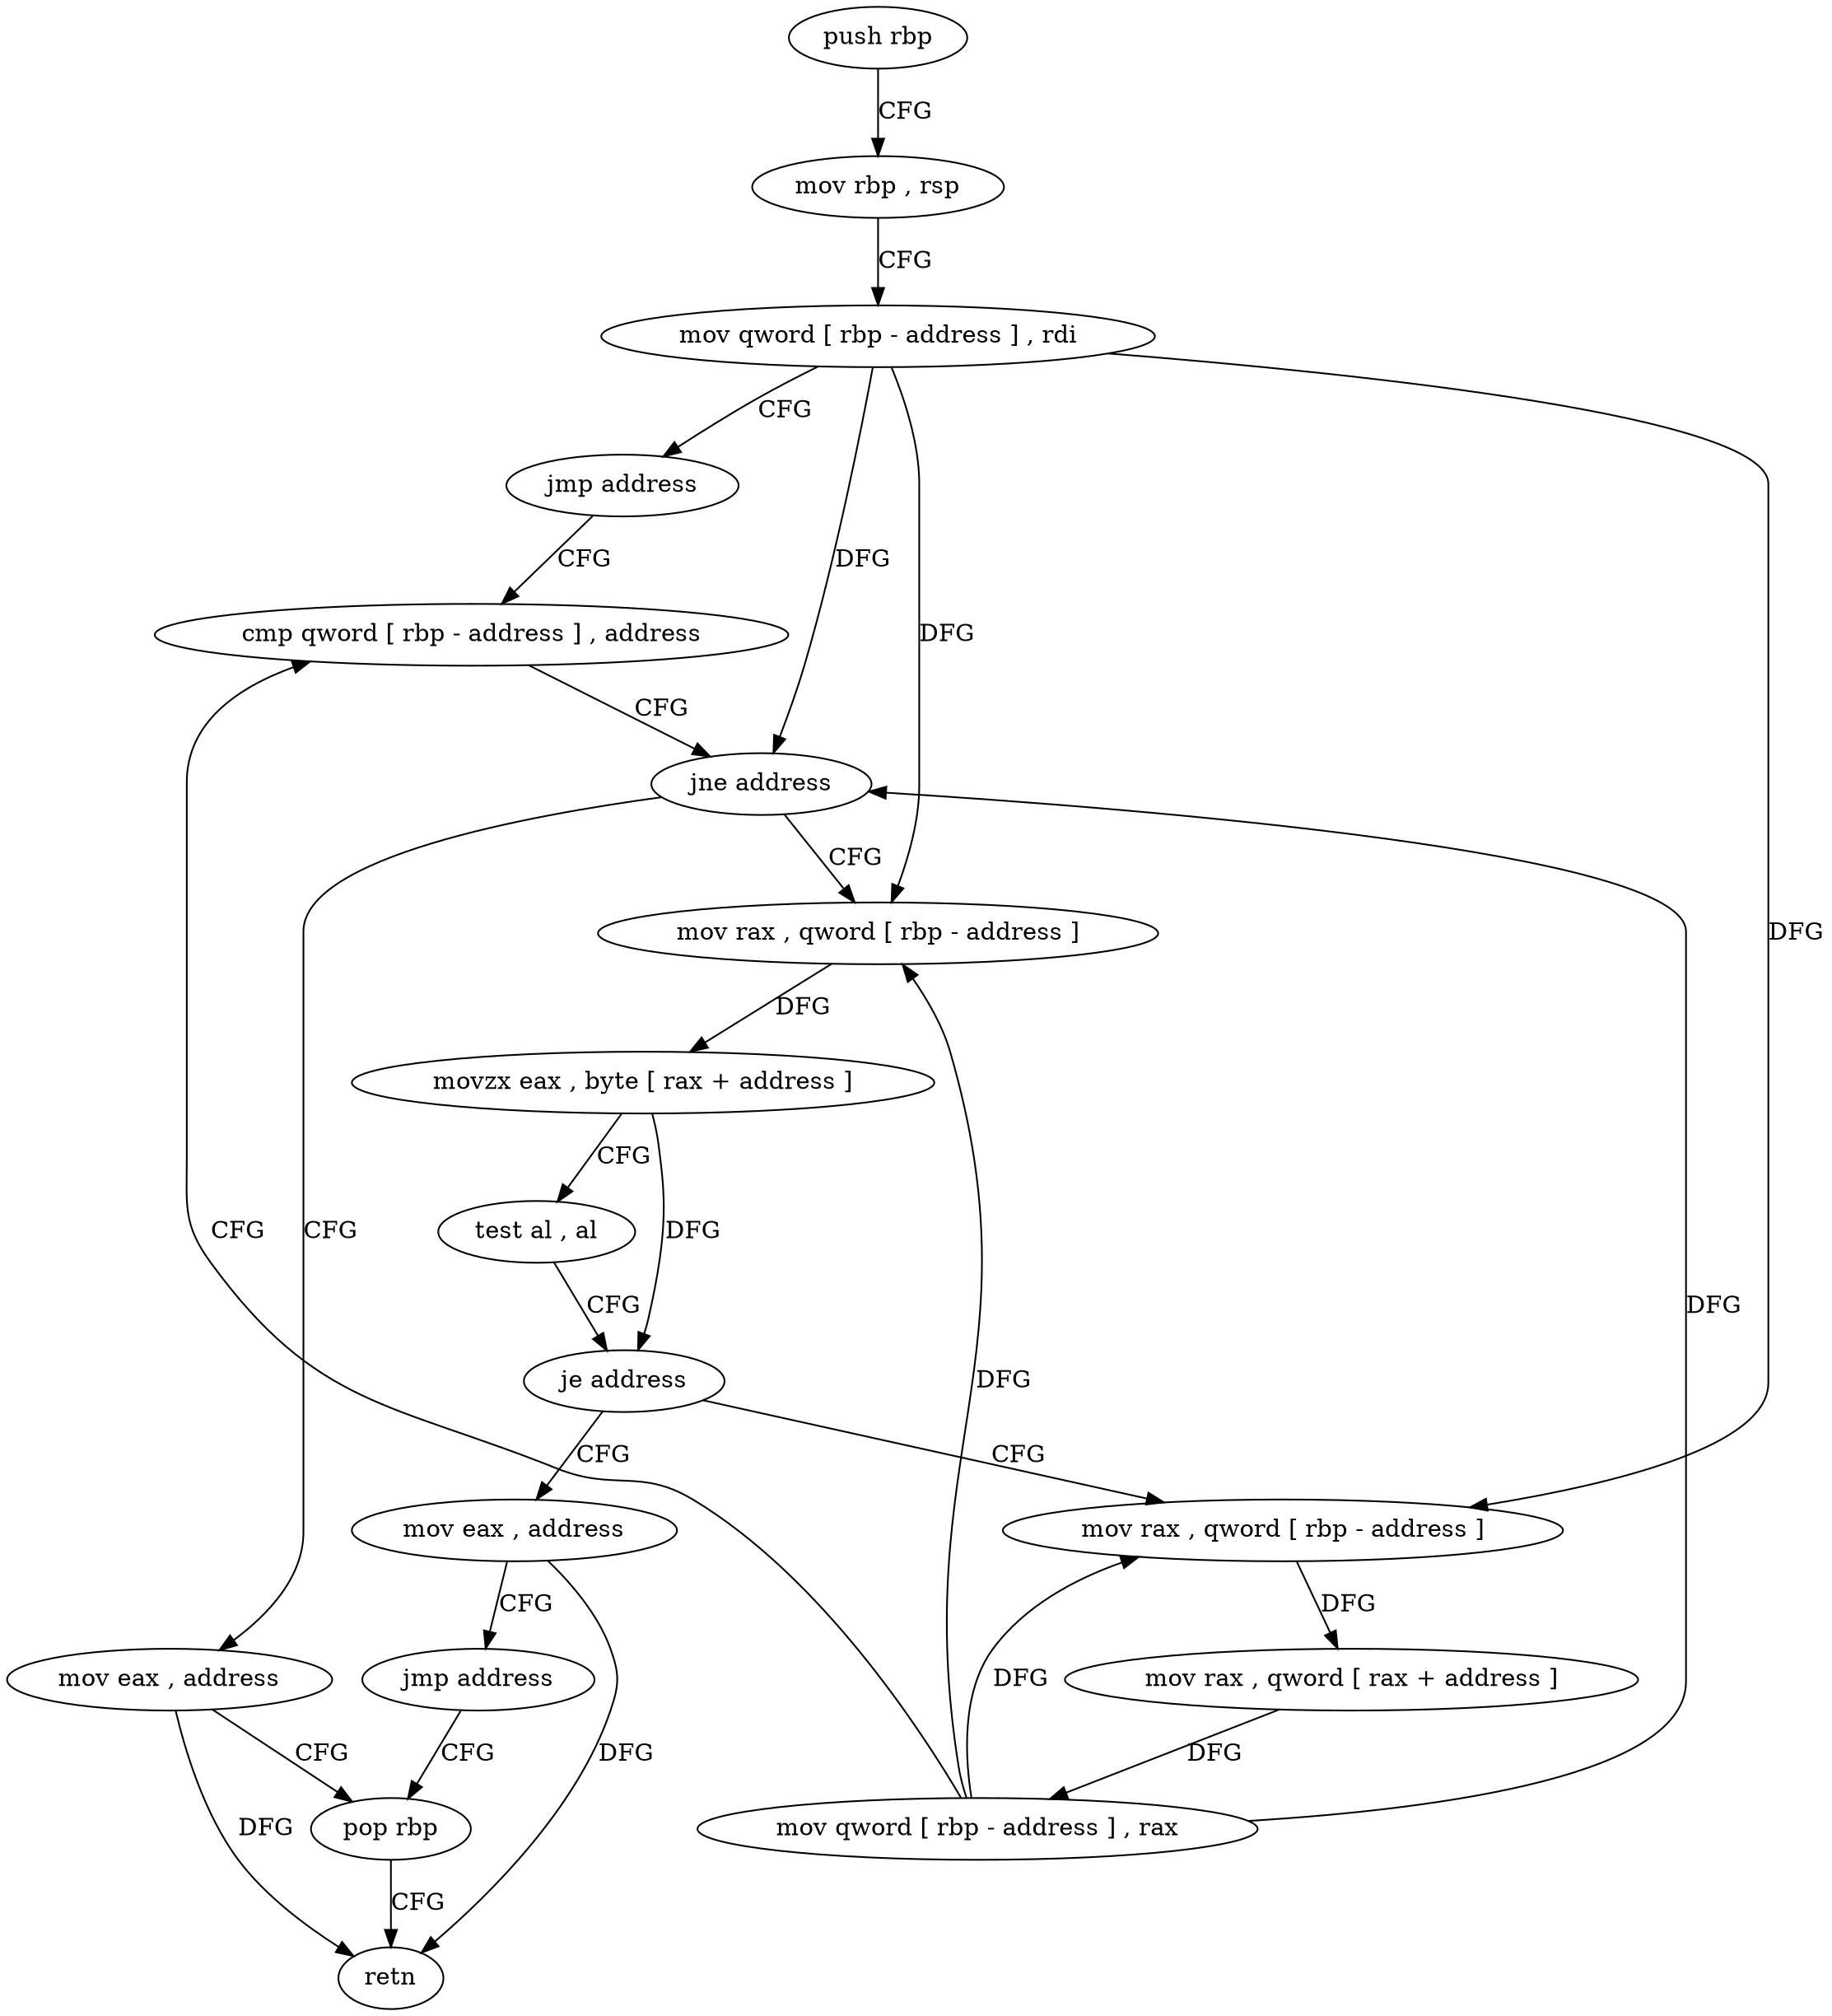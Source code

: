 digraph "func" {
"4240704" [label = "push rbp" ]
"4240705" [label = "mov rbp , rsp" ]
"4240708" [label = "mov qword [ rbp - address ] , rdi" ]
"4240712" [label = "jmp address" ]
"4240748" [label = "cmp qword [ rbp - address ] , address" ]
"4240753" [label = "jne address" ]
"4240714" [label = "mov rax , qword [ rbp - address ]" ]
"4240755" [label = "mov eax , address" ]
"4240718" [label = "movzx eax , byte [ rax + address ]" ]
"4240722" [label = "test al , al" ]
"4240724" [label = "je address" ]
"4240733" [label = "mov rax , qword [ rbp - address ]" ]
"4240726" [label = "mov eax , address" ]
"4240760" [label = "pop rbp" ]
"4240737" [label = "mov rax , qword [ rax + address ]" ]
"4240744" [label = "mov qword [ rbp - address ] , rax" ]
"4240731" [label = "jmp address" ]
"4240761" [label = "retn" ]
"4240704" -> "4240705" [ label = "CFG" ]
"4240705" -> "4240708" [ label = "CFG" ]
"4240708" -> "4240712" [ label = "CFG" ]
"4240708" -> "4240753" [ label = "DFG" ]
"4240708" -> "4240714" [ label = "DFG" ]
"4240708" -> "4240733" [ label = "DFG" ]
"4240712" -> "4240748" [ label = "CFG" ]
"4240748" -> "4240753" [ label = "CFG" ]
"4240753" -> "4240714" [ label = "CFG" ]
"4240753" -> "4240755" [ label = "CFG" ]
"4240714" -> "4240718" [ label = "DFG" ]
"4240755" -> "4240760" [ label = "CFG" ]
"4240755" -> "4240761" [ label = "DFG" ]
"4240718" -> "4240722" [ label = "CFG" ]
"4240718" -> "4240724" [ label = "DFG" ]
"4240722" -> "4240724" [ label = "CFG" ]
"4240724" -> "4240733" [ label = "CFG" ]
"4240724" -> "4240726" [ label = "CFG" ]
"4240733" -> "4240737" [ label = "DFG" ]
"4240726" -> "4240731" [ label = "CFG" ]
"4240726" -> "4240761" [ label = "DFG" ]
"4240760" -> "4240761" [ label = "CFG" ]
"4240737" -> "4240744" [ label = "DFG" ]
"4240744" -> "4240748" [ label = "CFG" ]
"4240744" -> "4240753" [ label = "DFG" ]
"4240744" -> "4240714" [ label = "DFG" ]
"4240744" -> "4240733" [ label = "DFG" ]
"4240731" -> "4240760" [ label = "CFG" ]
}

